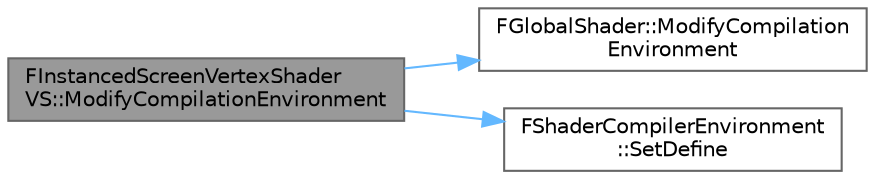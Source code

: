 digraph "FInstancedScreenVertexShaderVS::ModifyCompilationEnvironment"
{
 // INTERACTIVE_SVG=YES
 // LATEX_PDF_SIZE
  bgcolor="transparent";
  edge [fontname=Helvetica,fontsize=10,labelfontname=Helvetica,labelfontsize=10];
  node [fontname=Helvetica,fontsize=10,shape=box,height=0.2,width=0.4];
  rankdir="LR";
  Node1 [id="Node000001",label="FInstancedScreenVertexShader\lVS::ModifyCompilationEnvironment",height=0.2,width=0.4,color="gray40", fillcolor="grey60", style="filled", fontcolor="black",tooltip=" "];
  Node1 -> Node2 [id="edge1_Node000001_Node000002",color="steelblue1",style="solid",tooltip=" "];
  Node2 [id="Node000002",label="FGlobalShader::ModifyCompilation\lEnvironment",height=0.2,width=0.4,color="grey40", fillcolor="white", style="filled",URL="$d6/dce/classFGlobalShader.html#a44144cc966e70a5930ef0fd6335ffe3c",tooltip=" "];
  Node1 -> Node3 [id="edge2_Node000001_Node000003",color="steelblue1",style="solid",tooltip=" "];
  Node3 [id="Node000003",label="FShaderCompilerEnvironment\l::SetDefine",height=0.2,width=0.4,color="grey40", fillcolor="white", style="filled",URL="$d7/d54/structFShaderCompilerEnvironment.html#a34cea4638a3b61afe7063459c940fb61",tooltip="Works for TCHAR e.g."];
}
